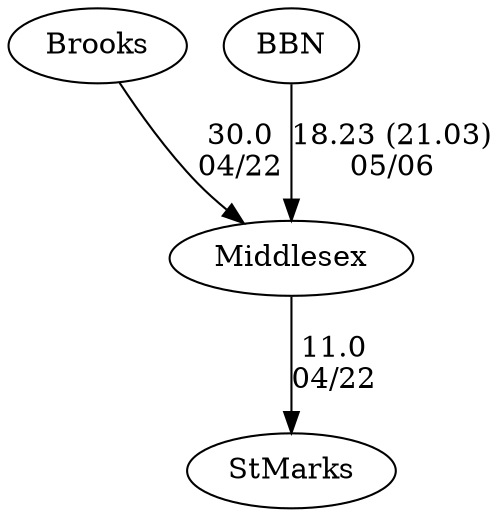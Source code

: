 digraph boys3foursMiddlesex {StMarks [URL="boys3foursMiddlesexStMarks.html"];Brooks [URL="boys3foursMiddlesexBrooks.html"];BBN [URL="boys3foursMiddlesexBBN.html"];Middlesex [URL="boys3foursMiddlesexMiddlesex.html"];Brooks -> Middlesex[label="30.0
04/22", weight="70", tooltip="NEIRA Boys & Girls Fours,St. Marks vs. Brooks and Middlesex			
Distance: 1500m Conditions: A perfect day at Lake Quinsigamund, just gray enough for no pleasure boats and a tailwind that picked up a bit over the course of the racing period. Comments: Race order was G1-B4-G4-B3-G3-B2-G2-B1. Most races started a length over the line except for G2. Thank you to Brooks and Middlesex for coming to Worcester for some great racing.
None", URL="http://www.row2k.com/results/resultspage.cfm?UID=36741E74C58C544410744419A91809EC&cat=5", random="random"]; 
Middlesex -> StMarks[label="11.0
04/22", weight="89", tooltip="NEIRA Boys & Girls Fours,St. Marks vs. Brooks and Middlesex			
Distance: 1500m Conditions: A perfect day at Lake Quinsigamund, just gray enough for no pleasure boats and a tailwind that picked up a bit over the course of the racing period. Comments: Race order was G1-B4-G4-B3-G3-B2-G2-B1. Most races started a length over the line except for G2. Thank you to Brooks and Middlesex for coming to Worcester for some great racing.
None", URL="http://www.row2k.com/results/resultspage.cfm?UID=36741E74C58C544410744419A91809EC&cat=5", random="random"]; 
BBN -> Middlesex[label="18.23 (21.03)
05/06", weight="82", tooltip="NEIRA Boys Fours,BB&N vs. Middlesex			
Distance: 1300 Conditions: Considerable cross tailwind throughout racing, slightly diminishing throughout the afternoon. Order of racing was 4, 3 , 2 , 1. During the 4v race, a power boat caused the crews to divert courses slightly and handle a wake, but did not impact overall results.
None", URL="http://www.row2k.com/results/resultspage.cfm?UID=9F7B1025B4E8D1742BC9A4D1807E25EA&cat=1", random="random"]}